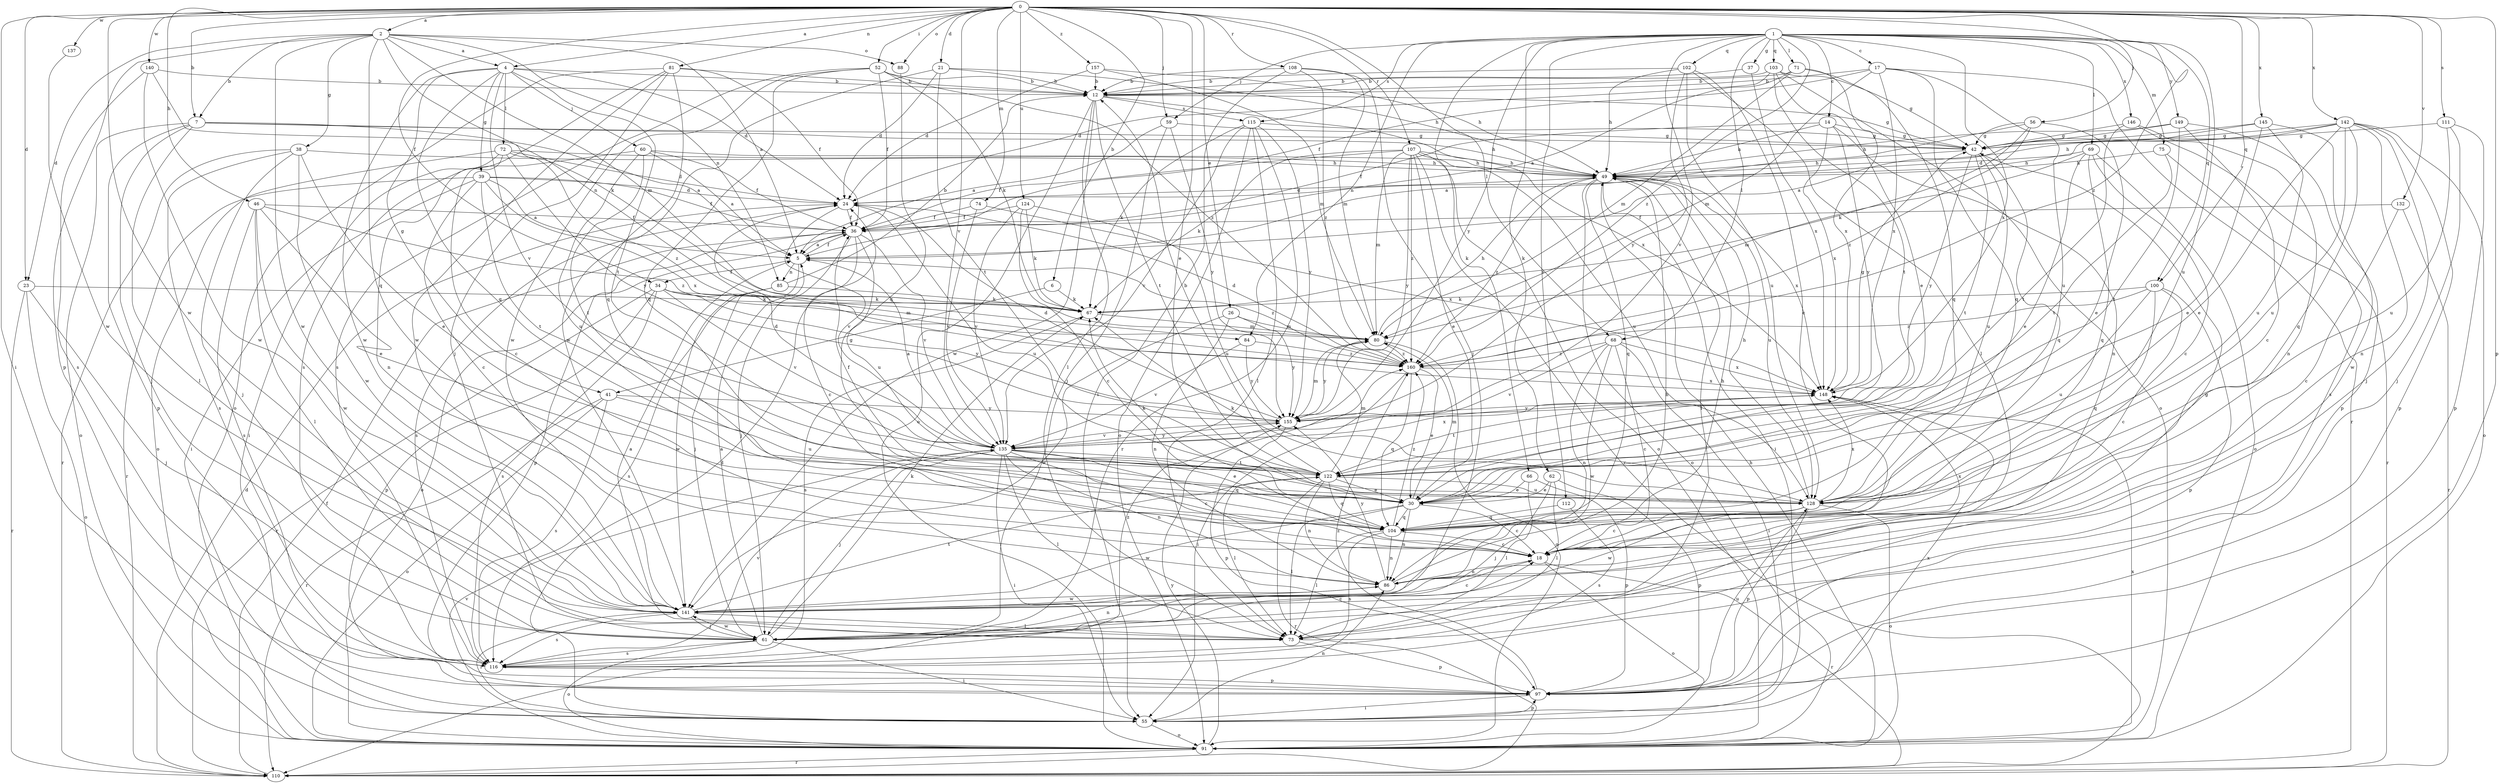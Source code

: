 strict digraph  {
0;
1;
2;
4;
5;
6;
7;
12;
14;
17;
18;
21;
23;
24;
26;
30;
34;
36;
37;
38;
39;
41;
42;
46;
49;
52;
55;
56;
59;
60;
61;
62;
66;
67;
68;
69;
71;
72;
73;
74;
75;
80;
81;
84;
85;
86;
88;
91;
97;
100;
102;
103;
104;
107;
108;
110;
111;
112;
115;
116;
122;
124;
128;
132;
135;
137;
140;
141;
142;
145;
146;
148;
149;
155;
157;
160;
0 -> 2  [label=a];
0 -> 4  [label=a];
0 -> 6  [label=b];
0 -> 7  [label=b];
0 -> 21  [label=d];
0 -> 23  [label=d];
0 -> 26  [label=e];
0 -> 30  [label=e];
0 -> 34  [label=f];
0 -> 46  [label=h];
0 -> 52  [label=i];
0 -> 55  [label=i];
0 -> 56  [label=j];
0 -> 59  [label=j];
0 -> 68  [label=l];
0 -> 74  [label=m];
0 -> 81  [label=n];
0 -> 88  [label=o];
0 -> 97  [label=p];
0 -> 100  [label=q];
0 -> 107  [label=r];
0 -> 108  [label=r];
0 -> 111  [label=s];
0 -> 124  [label=u];
0 -> 132  [label=v];
0 -> 135  [label=v];
0 -> 137  [label=w];
0 -> 140  [label=w];
0 -> 141  [label=w];
0 -> 142  [label=x];
0 -> 145  [label=x];
0 -> 157  [label=z];
0 -> 160  [label=z];
1 -> 14  [label=c];
1 -> 17  [label=c];
1 -> 37  [label=g];
1 -> 59  [label=j];
1 -> 62  [label=k];
1 -> 66  [label=k];
1 -> 68  [label=l];
1 -> 69  [label=l];
1 -> 71  [label=l];
1 -> 75  [label=m];
1 -> 84  [label=n];
1 -> 100  [label=q];
1 -> 102  [label=q];
1 -> 103  [label=q];
1 -> 112  [label=s];
1 -> 115  [label=s];
1 -> 128  [label=u];
1 -> 135  [label=v];
1 -> 146  [label=x];
1 -> 148  [label=x];
1 -> 149  [label=y];
1 -> 155  [label=y];
1 -> 160  [label=z];
2 -> 4  [label=a];
2 -> 5  [label=a];
2 -> 7  [label=b];
2 -> 23  [label=d];
2 -> 38  [label=g];
2 -> 80  [label=m];
2 -> 84  [label=n];
2 -> 85  [label=n];
2 -> 88  [label=o];
2 -> 97  [label=p];
2 -> 104  [label=q];
2 -> 141  [label=w];
4 -> 12  [label=b];
4 -> 24  [label=d];
4 -> 39  [label=g];
4 -> 41  [label=g];
4 -> 60  [label=j];
4 -> 72  [label=l];
4 -> 104  [label=q];
4 -> 122  [label=t];
4 -> 135  [label=v];
4 -> 141  [label=w];
5 -> 34  [label=f];
5 -> 36  [label=f];
5 -> 61  [label=j];
5 -> 85  [label=n];
5 -> 160  [label=z];
6 -> 41  [label=g];
6 -> 67  [label=k];
7 -> 5  [label=a];
7 -> 42  [label=g];
7 -> 49  [label=h];
7 -> 61  [label=j];
7 -> 73  [label=l];
7 -> 91  [label=o];
7 -> 97  [label=p];
12 -> 42  [label=g];
12 -> 73  [label=l];
12 -> 91  [label=o];
12 -> 115  [label=s];
12 -> 122  [label=t];
12 -> 141  [label=w];
12 -> 148  [label=x];
14 -> 36  [label=f];
14 -> 42  [label=g];
14 -> 49  [label=h];
14 -> 86  [label=n];
14 -> 148  [label=x];
14 -> 155  [label=y];
17 -> 12  [label=b];
17 -> 36  [label=f];
17 -> 80  [label=m];
17 -> 104  [label=q];
17 -> 110  [label=r];
17 -> 128  [label=u];
17 -> 148  [label=x];
18 -> 86  [label=n];
18 -> 91  [label=o];
18 -> 110  [label=r];
18 -> 148  [label=x];
21 -> 12  [label=b];
21 -> 24  [label=d];
21 -> 49  [label=h];
21 -> 122  [label=t];
21 -> 141  [label=w];
23 -> 61  [label=j];
23 -> 67  [label=k];
23 -> 91  [label=o];
23 -> 110  [label=r];
24 -> 36  [label=f];
24 -> 116  [label=s];
24 -> 128  [label=u];
24 -> 135  [label=v];
26 -> 80  [label=m];
26 -> 86  [label=n];
26 -> 141  [label=w];
26 -> 155  [label=y];
30 -> 18  [label=c];
30 -> 36  [label=f];
30 -> 67  [label=k];
30 -> 73  [label=l];
30 -> 80  [label=m];
30 -> 86  [label=n];
30 -> 104  [label=q];
30 -> 141  [label=w];
34 -> 67  [label=k];
34 -> 80  [label=m];
34 -> 97  [label=p];
34 -> 110  [label=r];
34 -> 116  [label=s];
34 -> 135  [label=v];
34 -> 155  [label=y];
36 -> 5  [label=a];
36 -> 18  [label=c];
36 -> 61  [label=j];
36 -> 91  [label=o];
36 -> 97  [label=p];
36 -> 128  [label=u];
36 -> 135  [label=v];
37 -> 12  [label=b];
37 -> 148  [label=x];
38 -> 30  [label=e];
38 -> 49  [label=h];
38 -> 61  [label=j];
38 -> 110  [label=r];
38 -> 116  [label=s];
38 -> 141  [label=w];
39 -> 5  [label=a];
39 -> 18  [label=c];
39 -> 24  [label=d];
39 -> 36  [label=f];
39 -> 55  [label=i];
39 -> 110  [label=r];
39 -> 122  [label=t];
39 -> 148  [label=x];
41 -> 91  [label=o];
41 -> 110  [label=r];
41 -> 116  [label=s];
41 -> 128  [label=u];
41 -> 155  [label=y];
42 -> 49  [label=h];
42 -> 104  [label=q];
42 -> 122  [label=t];
42 -> 128  [label=u];
42 -> 155  [label=y];
46 -> 30  [label=e];
46 -> 36  [label=f];
46 -> 73  [label=l];
46 -> 116  [label=s];
46 -> 141  [label=w];
46 -> 160  [label=z];
49 -> 24  [label=d];
49 -> 55  [label=i];
49 -> 73  [label=l];
49 -> 91  [label=o];
49 -> 104  [label=q];
49 -> 128  [label=u];
49 -> 148  [label=x];
49 -> 160  [label=z];
52 -> 12  [label=b];
52 -> 36  [label=f];
52 -> 67  [label=k];
52 -> 104  [label=q];
52 -> 116  [label=s];
52 -> 141  [label=w];
52 -> 160  [label=z];
55 -> 24  [label=d];
55 -> 86  [label=n];
55 -> 91  [label=o];
55 -> 97  [label=p];
55 -> 148  [label=x];
56 -> 5  [label=a];
56 -> 30  [label=e];
56 -> 42  [label=g];
56 -> 67  [label=k];
56 -> 160  [label=z];
59 -> 5  [label=a];
59 -> 42  [label=g];
59 -> 61  [label=j];
59 -> 155  [label=y];
60 -> 5  [label=a];
60 -> 18  [label=c];
60 -> 36  [label=f];
60 -> 49  [label=h];
60 -> 122  [label=t];
60 -> 128  [label=u];
61 -> 5  [label=a];
61 -> 18  [label=c];
61 -> 55  [label=i];
61 -> 67  [label=k];
61 -> 86  [label=n];
61 -> 91  [label=o];
61 -> 116  [label=s];
61 -> 141  [label=w];
62 -> 30  [label=e];
62 -> 61  [label=j];
62 -> 73  [label=l];
62 -> 97  [label=p];
66 -> 30  [label=e];
66 -> 73  [label=l];
66 -> 97  [label=p];
67 -> 80  [label=m];
67 -> 116  [label=s];
68 -> 18  [label=c];
68 -> 55  [label=i];
68 -> 86  [label=n];
68 -> 135  [label=v];
68 -> 141  [label=w];
68 -> 148  [label=x];
68 -> 160  [label=z];
69 -> 18  [label=c];
69 -> 30  [label=e];
69 -> 49  [label=h];
69 -> 80  [label=m];
69 -> 91  [label=o];
69 -> 104  [label=q];
71 -> 5  [label=a];
71 -> 12  [label=b];
71 -> 80  [label=m];
71 -> 104  [label=q];
71 -> 148  [label=x];
72 -> 24  [label=d];
72 -> 49  [label=h];
72 -> 55  [label=i];
72 -> 86  [label=n];
72 -> 91  [label=o];
72 -> 155  [label=y];
72 -> 160  [label=z];
73 -> 5  [label=a];
73 -> 42  [label=g];
73 -> 97  [label=p];
74 -> 36  [label=f];
74 -> 135  [label=v];
74 -> 148  [label=x];
75 -> 49  [label=h];
75 -> 110  [label=r];
75 -> 122  [label=t];
80 -> 49  [label=h];
80 -> 91  [label=o];
80 -> 155  [label=y];
80 -> 160  [label=z];
81 -> 12  [label=b];
81 -> 36  [label=f];
81 -> 61  [label=j];
81 -> 91  [label=o];
81 -> 104  [label=q];
81 -> 116  [label=s];
81 -> 141  [label=w];
84 -> 135  [label=v];
84 -> 155  [label=y];
84 -> 160  [label=z];
85 -> 12  [label=b];
85 -> 67  [label=k];
85 -> 116  [label=s];
85 -> 141  [label=w];
86 -> 49  [label=h];
86 -> 141  [label=w];
86 -> 155  [label=y];
88 -> 104  [label=q];
91 -> 49  [label=h];
91 -> 110  [label=r];
91 -> 135  [label=v];
91 -> 148  [label=x];
91 -> 155  [label=y];
97 -> 55  [label=i];
97 -> 128  [label=u];
97 -> 160  [label=z];
100 -> 18  [label=c];
100 -> 67  [label=k];
100 -> 97  [label=p];
100 -> 104  [label=q];
100 -> 128  [label=u];
100 -> 160  [label=z];
102 -> 12  [label=b];
102 -> 18  [label=c];
102 -> 49  [label=h];
102 -> 73  [label=l];
102 -> 128  [label=u];
102 -> 155  [label=y];
103 -> 12  [label=b];
103 -> 24  [label=d];
103 -> 30  [label=e];
103 -> 42  [label=g];
103 -> 91  [label=o];
103 -> 122  [label=t];
104 -> 18  [label=c];
104 -> 73  [label=l];
104 -> 86  [label=n];
104 -> 116  [label=s];
104 -> 160  [label=z];
107 -> 30  [label=e];
107 -> 36  [label=f];
107 -> 49  [label=h];
107 -> 67  [label=k];
107 -> 80  [label=m];
107 -> 91  [label=o];
107 -> 110  [label=r];
107 -> 128  [label=u];
107 -> 155  [label=y];
107 -> 160  [label=z];
108 -> 12  [label=b];
108 -> 55  [label=i];
108 -> 61  [label=j];
108 -> 80  [label=m];
108 -> 160  [label=z];
110 -> 24  [label=d];
110 -> 36  [label=f];
111 -> 42  [label=g];
111 -> 61  [label=j];
111 -> 97  [label=p];
111 -> 128  [label=u];
112 -> 104  [label=q];
112 -> 116  [label=s];
115 -> 42  [label=g];
115 -> 67  [label=k];
115 -> 73  [label=l];
115 -> 91  [label=o];
115 -> 110  [label=r];
115 -> 135  [label=v];
115 -> 155  [label=y];
116 -> 97  [label=p];
116 -> 135  [label=v];
116 -> 160  [label=z];
122 -> 12  [label=b];
122 -> 30  [label=e];
122 -> 73  [label=l];
122 -> 80  [label=m];
122 -> 86  [label=n];
122 -> 104  [label=q];
122 -> 110  [label=r];
122 -> 128  [label=u];
124 -> 18  [label=c];
124 -> 36  [label=f];
124 -> 67  [label=k];
124 -> 128  [label=u];
124 -> 135  [label=v];
128 -> 18  [label=c];
128 -> 49  [label=h];
128 -> 67  [label=k];
128 -> 91  [label=o];
128 -> 97  [label=p];
128 -> 141  [label=w];
128 -> 148  [label=x];
132 -> 18  [label=c];
132 -> 36  [label=f];
132 -> 110  [label=r];
135 -> 5  [label=a];
135 -> 18  [label=c];
135 -> 24  [label=d];
135 -> 30  [label=e];
135 -> 55  [label=i];
135 -> 61  [label=j];
135 -> 73  [label=l];
135 -> 86  [label=n];
135 -> 104  [label=q];
135 -> 122  [label=t];
135 -> 148  [label=x];
135 -> 155  [label=y];
137 -> 141  [label=w];
140 -> 12  [label=b];
140 -> 67  [label=k];
140 -> 116  [label=s];
140 -> 141  [label=w];
141 -> 18  [label=c];
141 -> 49  [label=h];
141 -> 55  [label=i];
141 -> 61  [label=j];
141 -> 73  [label=l];
141 -> 116  [label=s];
141 -> 122  [label=t];
142 -> 24  [label=d];
142 -> 30  [label=e];
142 -> 42  [label=g];
142 -> 49  [label=h];
142 -> 61  [label=j];
142 -> 86  [label=n];
142 -> 91  [label=o];
142 -> 97  [label=p];
142 -> 104  [label=q];
142 -> 128  [label=u];
145 -> 5  [label=a];
145 -> 30  [label=e];
145 -> 42  [label=g];
145 -> 128  [label=u];
145 -> 141  [label=w];
146 -> 42  [label=g];
146 -> 86  [label=n];
146 -> 116  [label=s];
146 -> 122  [label=t];
148 -> 42  [label=g];
148 -> 122  [label=t];
148 -> 155  [label=y];
149 -> 18  [label=c];
149 -> 42  [label=g];
149 -> 49  [label=h];
149 -> 97  [label=p];
149 -> 122  [label=t];
155 -> 24  [label=d];
155 -> 80  [label=m];
155 -> 97  [label=p];
155 -> 135  [label=v];
157 -> 12  [label=b];
157 -> 24  [label=d];
157 -> 49  [label=h];
157 -> 80  [label=m];
160 -> 24  [label=d];
160 -> 30  [label=e];
160 -> 55  [label=i];
160 -> 104  [label=q];
160 -> 148  [label=x];
}
